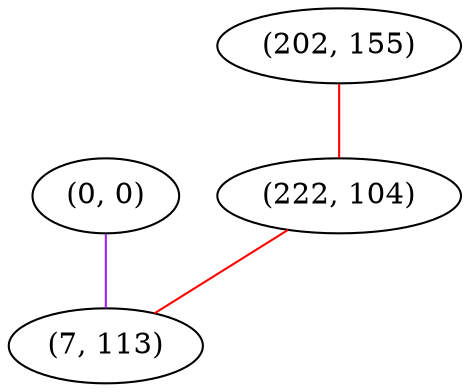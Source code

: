 graph "" {
"(0, 0)";
"(202, 155)";
"(222, 104)";
"(7, 113)";
"(0, 0)" -- "(7, 113)"  [color=purple, key=0, weight=4];
"(202, 155)" -- "(222, 104)"  [color=red, key=0, weight=1];
"(222, 104)" -- "(7, 113)"  [color=red, key=0, weight=1];
}
